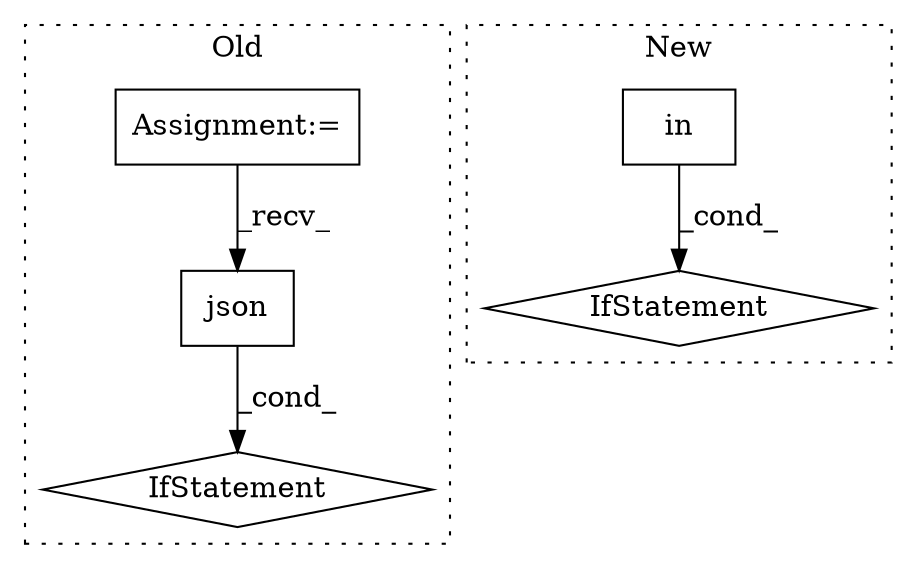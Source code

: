 digraph G {
subgraph cluster0 {
1 [label="json" a="32" s="3019" l="6" shape="box"];
3 [label="IfStatement" a="25" s="3033,3085" l="10,2" shape="diamond"];
5 [label="Assignment:=" a="7" s="2731" l="6" shape="box"];
label = "Old";
style="dotted";
}
subgraph cluster1 {
2 [label="in" a="105" s="3257" l="21" shape="box"];
4 [label="IfStatement" a="25" s="3249,3278" l="8,2" shape="diamond"];
label = "New";
style="dotted";
}
1 -> 3 [label="_cond_"];
2 -> 4 [label="_cond_"];
5 -> 1 [label="_recv_"];
}